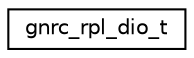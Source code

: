 digraph "Graphical Class Hierarchy"
{
 // LATEX_PDF_SIZE
  edge [fontname="Helvetica",fontsize="10",labelfontname="Helvetica",labelfontsize="10"];
  node [fontname="Helvetica",fontsize="10",shape=record];
  rankdir="LR";
  Node0 [label="gnrc_rpl_dio_t",height=0.2,width=0.4,color="black", fillcolor="white", style="filled",URL="$structgnrc__rpl__dio__t.html",tooltip="DIO Base Object."];
}
